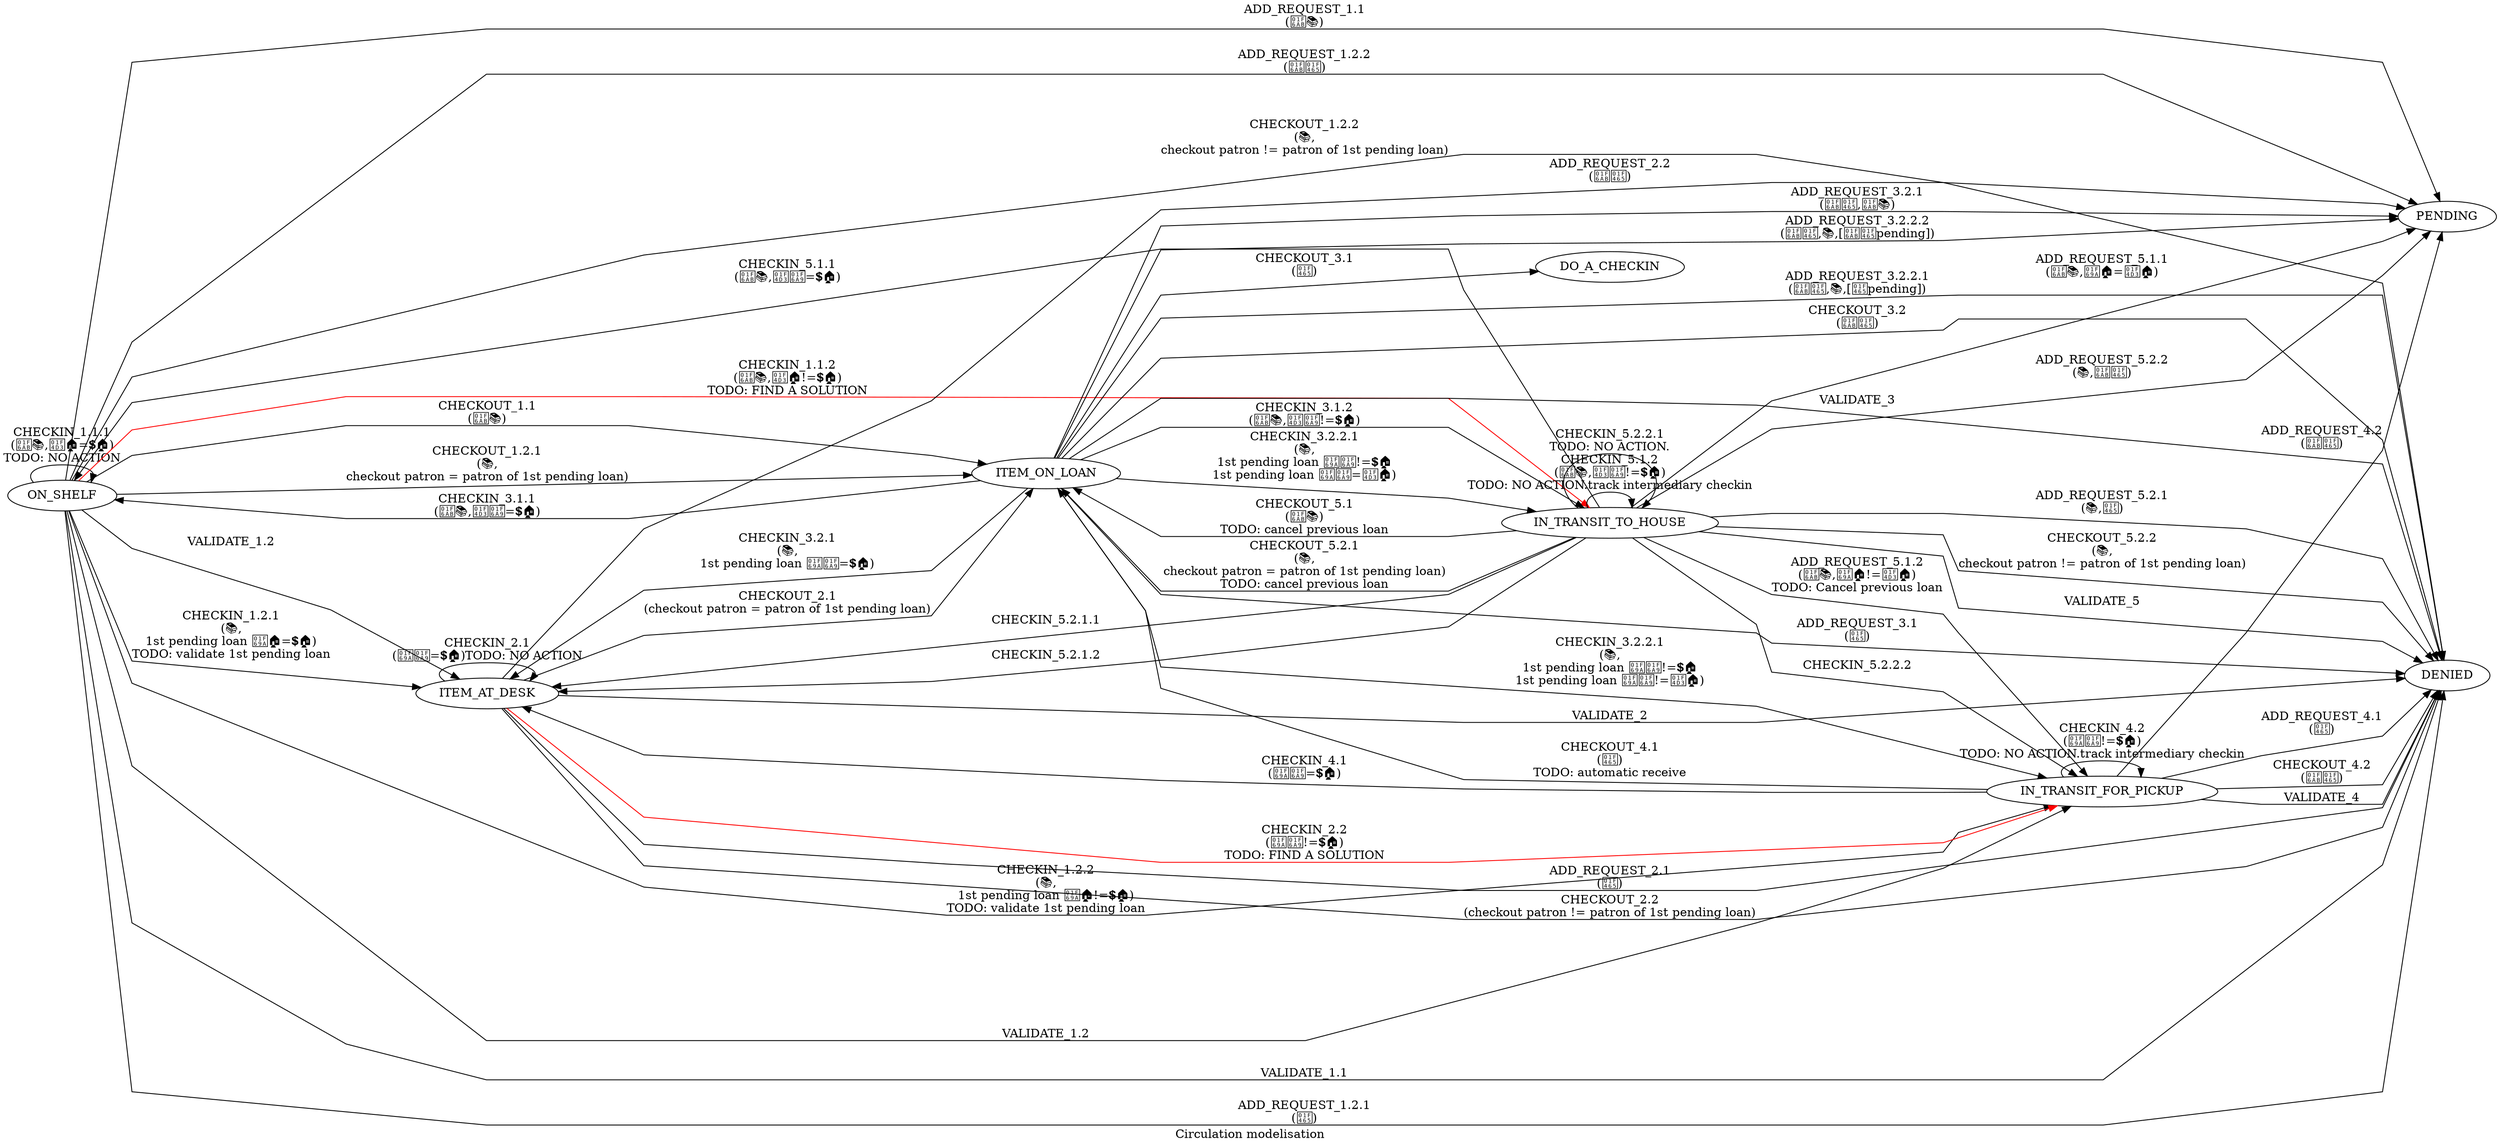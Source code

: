 digraph {
# Graph title
label = "Circulation modelisation";

# Configuration
rankdir=LR;
splines=polyline; # uncurved lines

# Main statuses
"on_shelf" [label=ON_SHELF];
"pending" [label=PENDING];
"denied" [label=DENIED];
"item_at_desk" [label=ITEM_AT_DESK];
"item_on_loan" [label=ITEM_ON_LOAN];
"in_transit_for_pickup" [label=IN_TRANSIT_FOR_PICKUP];
"in_transit_to_house" [label=IN_TRANSIT_TO_HOUSE];
# Unknown statuses
"do_checkin" [label=DO_A_CHECKIN];

# Transitions
# -----------

# REQUESTS
# ADD_REQUEST_1.1
"on_shelf" -> "pending" [label=<ADD_REQUEST_1.1<br/>(🚫📚)>];
# ADD_REQUEST_1.2.1
"on_shelf" -> "denied" [label=<ADD_REQUEST_1.2.1<br/>(👥)>]
# ADD_REQUEST_1.2.2
"on_shelf" -> "pending" [label=<ADD_REQUEST_1.2.2<br/>(🚫👥)>];
# ADD_REQUEST_2.1
"item_at_desk" -> "denied" [label=<ADD_REQUEST_2.1<br/>(👥)>];
# ADD_REQUEST_2.2
"item_at_desk" -> "pending" [label=<ADD_REQUEST_2.2<br/>(🚫👥)>];
# ADD_REQUEST_3.1
"item_on_loan" -> "denied" [label=<ADD_REQUEST_3.1<br/>(👥)>];
# ADD_REQUEST_3.2.1
"item_on_loan" -> "pending" [label=<ADD_REQUEST_3.2.1<br/>(🚫👥,🚫📚)>];
# ADD_REQUEST_3.2.2.1
"item_on_loan" -> "denied" [label=<ADD_REQUEST_3.2.2.1<br/>(🚫👥,📚,[👥pending])>];
# ADD_REQUEST_3.2.2.2
"item_on_loan" -> "pending" [label=<ADD_REQUEST_3.2.2.2<br/>(🚫👥,📚,[🚫👥pending])>];
# ADD_REQUEST_4.1
"in_transit_for_pickup" -> "denied" [label=<ADD_REQUEST_4.1<br/>(👥)>];
# ADD_REQUEST_4.2
"in_transit_for_pickup" -> "pending" [label=<ADD_REQUEST_4.2<br/>(🚫👥)>];
# ADD_REQUEST_5.1.1
"in_transit_to_house" -> "pending" [label=<ADD_REQUEST_5.1.1<br/>(🚫📚,🚚🏠=📓🏠)>];
# ADD_REQUEST_5.1.2
"in_transit_to_house" -> "in_transit_for_pickup" [label=<ADD_REQUEST_5.1.2<br/>(🚫📚,🚚🏠!=📓🏠)<br/>TODO: Cancel previous loan>];
# ADD_REQUEST_5.2.1
"in_transit_to_house" -> "denied" [label=<ADD_REQUEST_5.2.1<br/>(📚,👥)>];
# ADD_REQUEST_5.2.2
"in_transit_to_house" -> "pending" [label=<ADD_REQUEST_5.2.2<br/>(📚,🚫👥)>];

# CHECKOUT
# CHECKOUT_1.1
"on_shelf" -> "item_on_loan" [label=<CHECKOUT_1.1<br/>(🚫📚)>];
# CHECKOUT_1.2.1
"on_shelf" -> "item_on_loan" [label=<CHECKOUT_1.2.1<br/>(📚,<br/>checkout patron = patron of 1st pending loan)>];
# CHECKOUT_1.2.2
"on_shelf" -> "denied" [label=<CHECKOUT_1.2.2<br/>(📚,<br/>checkout patron != patron of 1st pending loan)>];
# CHECKOUT_2.1
"item_at_desk" -> "item_on_loan" [label=<CHECKOUT_2.1<br/>(checkout patron = patron of 1st pending loan)>];
# CHECKOUT_2.2
"item_at_desk" -> "denied" [label=<CHECKOUT_2.2<br/>(checkout patron != patron of 1st pending loan)>];
# CHECKOUT_3.1
"item_on_loan" -> "do_checkin" [label=<CHECKOUT_3.1<br/>(👥)>];
# CHECKOUT_3.2
"item_on_loan" -> "denied" [label=<CHECKOUT_3.2<br/>(🚫👥)>];
# CHECKOUT_4.1
"in_transit_for_pickup" -> "item_on_loan" [label=<CHECKOUT_4.1<br/>(👥)<br/>TODO: automatic receive>];
# CHECKOUT_4.2
"in_transit_for_pickup" -> "denied" [label=<CHECKOUT_4.2<br/>(🚫👥)>];
# CHECKOUT_5.1
"in_transit_to_house" -> "item_on_loan" [label=<CHECKOUT_5.1<br/>(🚫📚)<br/>TODO: cancel previous loan>];
# CHECKOUT_5.2.1
"in_transit_to_house" -> "item_on_loan" [label=<CHECKOUT_5.2.1<br/>(📚,<br/>checkout patron = patron of 1st pending loan)<br/>TODO: cancel previous loan>];
# CHECKOUT_5.2.2
"in_transit_to_house" -> "denied" [label=<CHECKOUT_5.2.2<br/>(📚,<br/>checkout patron != patron of 1st pending loan)>];

# CHECKIN
# CHECKIN_1.1.1
"on_shelf" -> "on_shelf" [label=<CHECKIN_1.1.1<br/>(🚫📚,📓🏠=💲🏠)<br/>TODO: NO ACTION>];
# CHECKIN_1.1.2
"on_shelf" -> "in_transit_to_house" [label=<CHECKIN_1.1.2<br/>(🚫📚,📓🏠!=💲🏠)<br/>TODO: FIND A SOLUTION> color=red];
# CHECKIN_1.2.1
"on_shelf" -> "item_at_desk" [label=<CHECKIN_1.2.1<br/>(📚,<br/>1st pending loan 🚚🏠=💲🏠)<br/>TODO: validate 1st pending loan>];
# CHECKIN_1.2.2
"on_shelf" -> "in_transit_for_pickup" [label=<CHECKIN_1.2.2<br/>(📚,<br/>1st pending loan 🚚🏠!=💲🏠)<br/>TODO: validate 1st pending loan>];
# CHECKIN_2.1
"item_at_desk" -> "item_at_desk" [label=<CHECKIN_2.1<br/>(🚚🚩=💲🏠)TODO: NO ACTION>];
# CHECKIN_2.2
"item_at_desk" -> "in_transit_for_pickup" [label=<CHECKIN_2.2<br/>(🚚🚩!=💲🏠)<br/>TODO: FIND A SOLUTION> color=red];
# CHECKIN_3.1.1
"item_on_loan" -> "on_shelf" [label=<CHECKIN_3.1.1<br/>(🚫📚,📓🚩=💲🏠)>];
# CHECKIN_3.1.2
"item_on_loan" -> "in_transit_to_house" [label=<CHECKIN_3.1.2<br/>(🚫📚,📓🚩!=💲🏠)>];
# CHECKIN_3.2.1
"item_on_loan" -> "item_at_desk" [label=<CHECKIN_3.2.1<br/>(📚,<br/>1st pending loan 🚚🚩=💲🏠)>];
# CHECKIN_3.2.2.1
"item_on_loan" -> "in_transit_to_house" [label=<CHECKIN_3.2.2.1<br/>(📚,<br/>1st pending loan 🚚🚩!=💲🏠<br/>1st pending loan 🚚🚩=📓🏠)>];
# CHECKIN_3.2.2.2
"item_on_loan" -> "in_transit_for_pickup" [label=<CHECKIN_3.2.2.1<br/>(📚,<br/>1st pending loan 🚚🚩!=💲🏠<br/>1st pending loan 🚚🚩!=📓🏠)>];
# CHECKIN_4.1
"in_transit_for_pickup" -> "item_at_desk" [label=<CHECKIN_4.1<br/>(🚚🚩=💲🏠)>];
# CHECKIN_4.2
"in_transit_for_pickup" -> "in_transit_for_pickup" [label=<CHECKIN_4.2<br/>(🚚🚩!=💲🏠)<br/>TODO: NO ACTION.track intermediary checkin>];
# CHECKIN_5.1.1
"in_transit_to_house" -> "on_shelf" [label=<CHECKIN_5.1.1<br/>(🚫📚,📓🚩=💲🏠)>];
# CHECKIN_5.1.2
"in_transit_to_house" -> "in_transit_to_house" [label=<CHECKIN_5.1.2<br/>(🚫📚,📓🚩!=💲🏠)<br/>TODO: NO ACTION.track intermediary checkin>];
# CHECKIN_5.2.1.1
"in_transit_to_house" -> "item_at_desk" [label=<CHECKIN_5.2.1.1>];
# CHECKIN_5.2.1.2
"in_transit_to_house" -> "item_at_desk" [label=<CHECKIN_5.2.1.2>];
# CHECKIN_5.2.2.1
"in_transit_to_house" -> "in_transit_to_house" [label=<CHECKIN_5.2.2.1<br/>TODO: NO ACTION.>];
# CHECKIN_5.2.2.2
"in_transit_to_house" -> "in_transit_for_pickup" [label=<CHECKIN_5.2.2.2>];

# Manual validate
# VALIDATE_1.1
"on_shelf" -> "denied" [label=<VALIDATE_1.1>];
# VALIDATE_1.2 (2 possibilities)
"on_shelf" -> "item_at_desk" [label=<VALIDATE_1.2>];
"on_shelf" -> "in_transit_for_pickup" [label=<VALIDATE_1.2>];
# VALIDATE_2
"item_at_desk" -> "denied" [label=<VALIDATE_2>];
# VALIDATE_3
"item_on_loan" -> "denied" [label=<VALIDATE_3>];
# VALIDATE_4
"in_transit_for_pickup" -> "denied" [label=<VALIDATE_4>];
# VALIDATE_5
"in_transit_to_house" -> "denied" [label=<VALIDATE_5>];

# EXTEND
# EXTEND_1
# EXTEND_2
# EXTEND_3.1
# EXTEND_3.2
# EXTEND_4
# EXTEND_5
}
